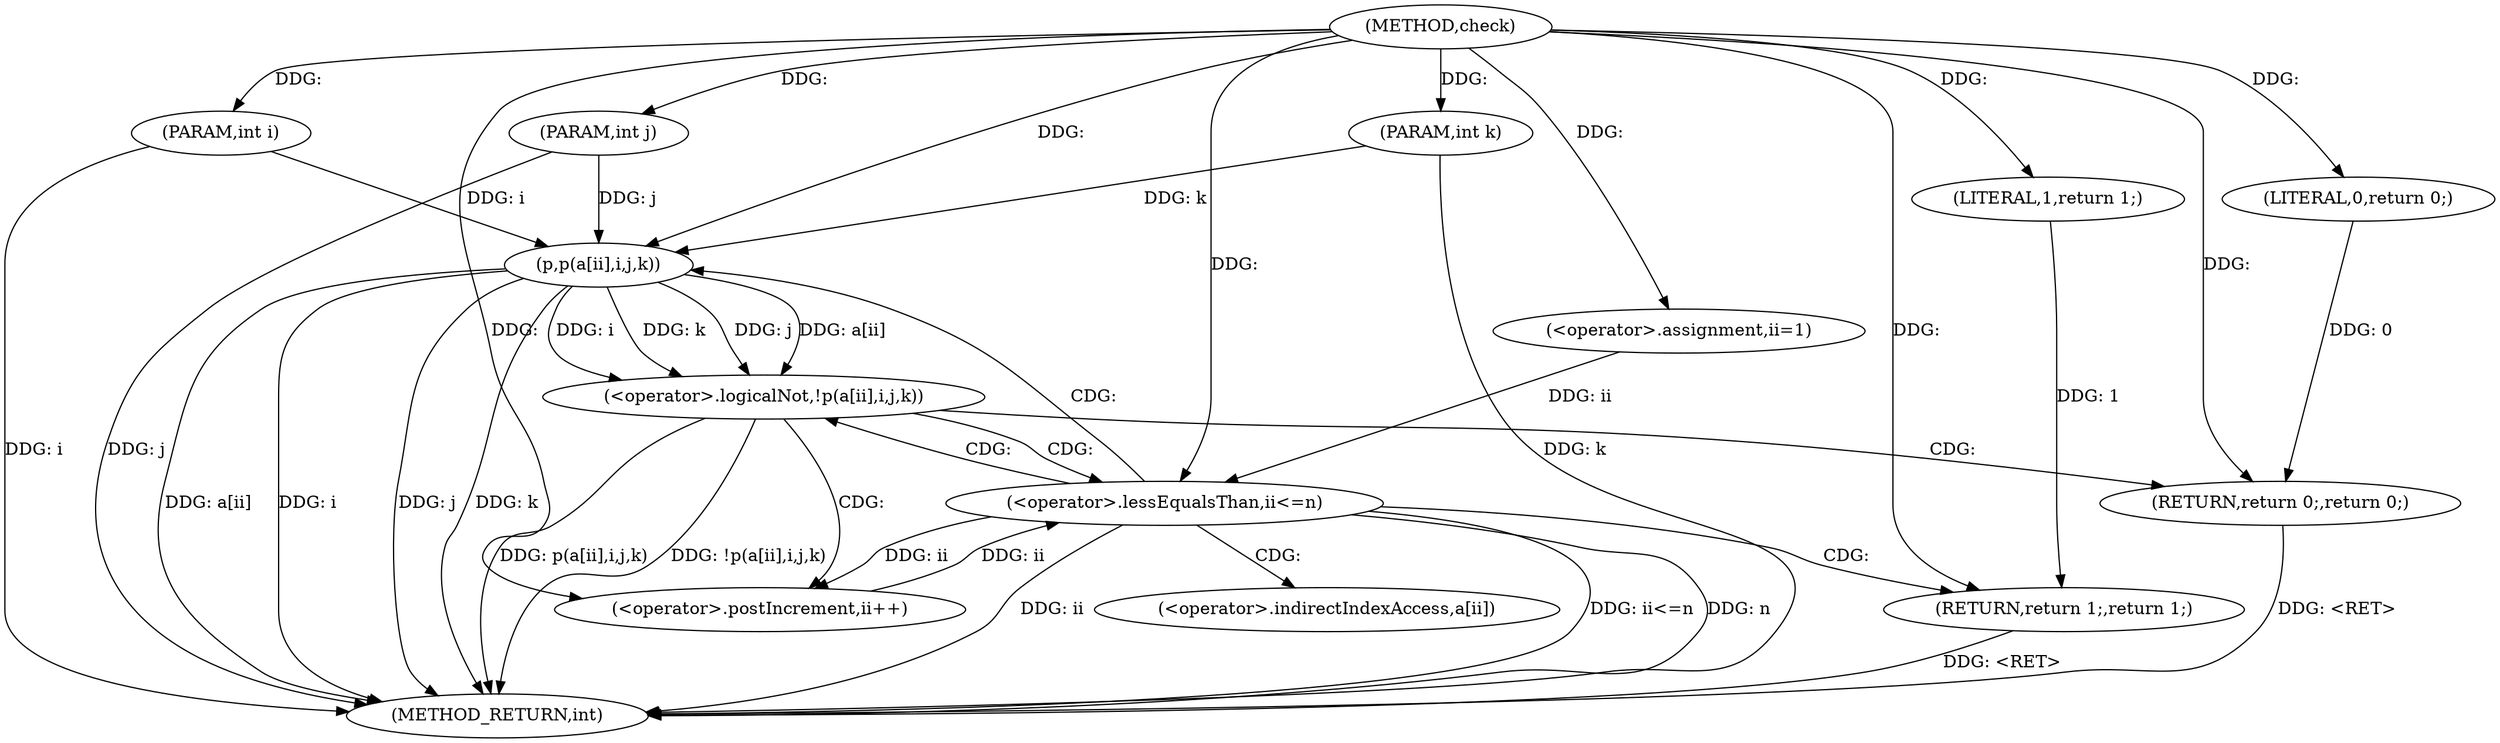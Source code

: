 digraph "check" {  
"1000167" [label = "(METHOD,check)" ]
"1000195" [label = "(METHOD_RETURN,int)" ]
"1000168" [label = "(PARAM,int i)" ]
"1000169" [label = "(PARAM,int j)" ]
"1000170" [label = "(PARAM,int k)" ]
"1000193" [label = "(RETURN,return 1;,return 1;)" ]
"1000174" [label = "(<operator>.assignment,ii=1)" ]
"1000177" [label = "(<operator>.lessEqualsThan,ii<=n)" ]
"1000180" [label = "(<operator>.postIncrement,ii++)" ]
"1000194" [label = "(LITERAL,1,return 1;)" ]
"1000183" [label = "(<operator>.logicalNot,!p(a[ii],i,j,k))" ]
"1000191" [label = "(RETURN,return 0;,return 0;)" ]
"1000192" [label = "(LITERAL,0,return 0;)" ]
"1000184" [label = "(p,p(a[ii],i,j,k))" ]
"1000185" [label = "(<operator>.indirectIndexAccess,a[ii])" ]
  "1000193" -> "1000195"  [ label = "DDG: <RET>"] 
  "1000191" -> "1000195"  [ label = "DDG: <RET>"] 
  "1000168" -> "1000195"  [ label = "DDG: i"] 
  "1000169" -> "1000195"  [ label = "DDG: j"] 
  "1000170" -> "1000195"  [ label = "DDG: k"] 
  "1000177" -> "1000195"  [ label = "DDG: ii"] 
  "1000177" -> "1000195"  [ label = "DDG: ii<=n"] 
  "1000184" -> "1000195"  [ label = "DDG: a[ii]"] 
  "1000184" -> "1000195"  [ label = "DDG: i"] 
  "1000184" -> "1000195"  [ label = "DDG: j"] 
  "1000184" -> "1000195"  [ label = "DDG: k"] 
  "1000183" -> "1000195"  [ label = "DDG: p(a[ii],i,j,k)"] 
  "1000183" -> "1000195"  [ label = "DDG: !p(a[ii],i,j,k)"] 
  "1000177" -> "1000195"  [ label = "DDG: n"] 
  "1000167" -> "1000168"  [ label = "DDG: "] 
  "1000167" -> "1000169"  [ label = "DDG: "] 
  "1000167" -> "1000170"  [ label = "DDG: "] 
  "1000194" -> "1000193"  [ label = "DDG: 1"] 
  "1000167" -> "1000193"  [ label = "DDG: "] 
  "1000167" -> "1000174"  [ label = "DDG: "] 
  "1000167" -> "1000194"  [ label = "DDG: "] 
  "1000174" -> "1000177"  [ label = "DDG: ii"] 
  "1000180" -> "1000177"  [ label = "DDG: ii"] 
  "1000167" -> "1000177"  [ label = "DDG: "] 
  "1000177" -> "1000180"  [ label = "DDG: ii"] 
  "1000167" -> "1000180"  [ label = "DDG: "] 
  "1000192" -> "1000191"  [ label = "DDG: 0"] 
  "1000167" -> "1000191"  [ label = "DDG: "] 
  "1000184" -> "1000183"  [ label = "DDG: i"] 
  "1000184" -> "1000183"  [ label = "DDG: k"] 
  "1000184" -> "1000183"  [ label = "DDG: j"] 
  "1000184" -> "1000183"  [ label = "DDG: a[ii]"] 
  "1000167" -> "1000192"  [ label = "DDG: "] 
  "1000168" -> "1000184"  [ label = "DDG: i"] 
  "1000167" -> "1000184"  [ label = "DDG: "] 
  "1000170" -> "1000184"  [ label = "DDG: k"] 
  "1000169" -> "1000184"  [ label = "DDG: j"] 
  "1000177" -> "1000193"  [ label = "CDG: "] 
  "1000177" -> "1000184"  [ label = "CDG: "] 
  "1000177" -> "1000183"  [ label = "CDG: "] 
  "1000177" -> "1000185"  [ label = "CDG: "] 
  "1000183" -> "1000180"  [ label = "CDG: "] 
  "1000183" -> "1000177"  [ label = "CDG: "] 
  "1000183" -> "1000191"  [ label = "CDG: "] 
}
